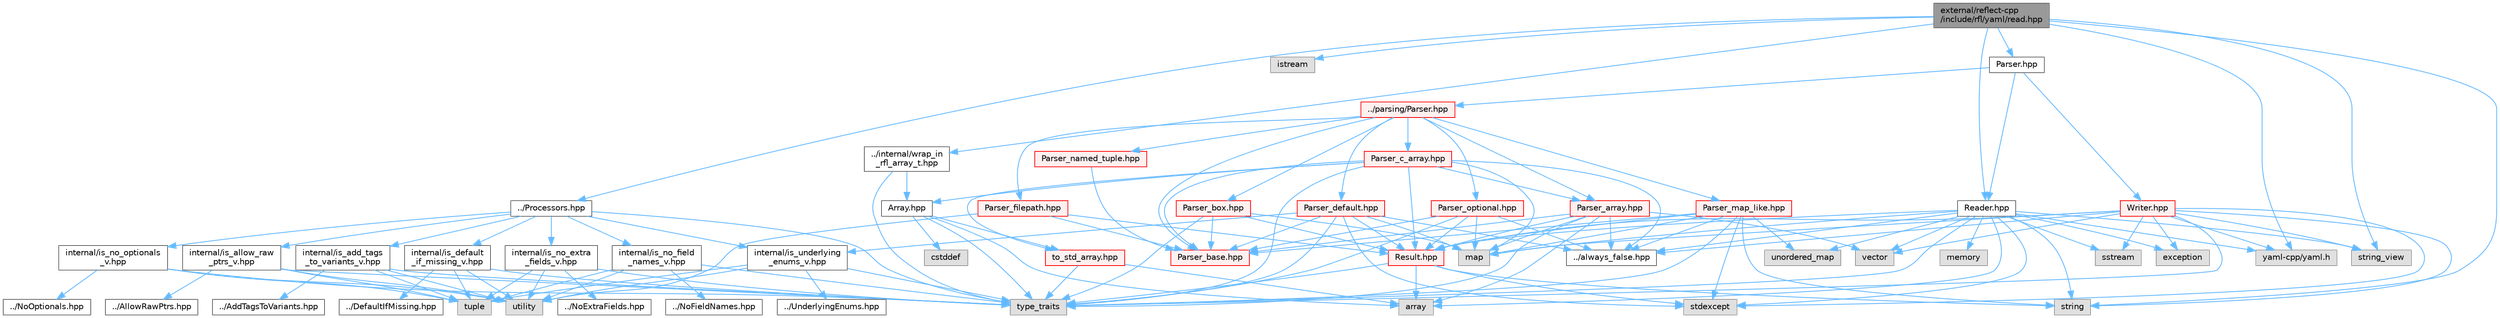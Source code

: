 digraph "external/reflect-cpp/include/rfl/yaml/read.hpp"
{
 // LATEX_PDF_SIZE
  bgcolor="transparent";
  edge [fontname=Helvetica,fontsize=10,labelfontname=Helvetica,labelfontsize=10];
  node [fontname=Helvetica,fontsize=10,shape=box,height=0.2,width=0.4];
  Node1 [id="Node000001",label="external/reflect-cpp\l/include/rfl/yaml/read.hpp",height=0.2,width=0.4,color="gray40", fillcolor="grey60", style="filled", fontcolor="black",tooltip=" "];
  Node1 -> Node2 [id="edge1_Node000001_Node000002",color="steelblue1",style="solid",tooltip=" "];
  Node2 [id="Node000002",label="yaml-cpp/yaml.h",height=0.2,width=0.4,color="grey60", fillcolor="#E0E0E0", style="filled",tooltip=" "];
  Node1 -> Node3 [id="edge2_Node000001_Node000003",color="steelblue1",style="solid",tooltip=" "];
  Node3 [id="Node000003",label="istream",height=0.2,width=0.4,color="grey60", fillcolor="#E0E0E0", style="filled",tooltip=" "];
  Node1 -> Node4 [id="edge3_Node000001_Node000004",color="steelblue1",style="solid",tooltip=" "];
  Node4 [id="Node000004",label="string",height=0.2,width=0.4,color="grey60", fillcolor="#E0E0E0", style="filled",tooltip=" "];
  Node1 -> Node5 [id="edge4_Node000001_Node000005",color="steelblue1",style="solid",tooltip=" "];
  Node5 [id="Node000005",label="string_view",height=0.2,width=0.4,color="grey60", fillcolor="#E0E0E0", style="filled",tooltip=" "];
  Node1 -> Node6 [id="edge5_Node000001_Node000006",color="steelblue1",style="solid",tooltip=" "];
  Node6 [id="Node000006",label="../Processors.hpp",height=0.2,width=0.4,color="grey40", fillcolor="white", style="filled",URL="$_processors_8hpp.html",tooltip=" "];
  Node6 -> Node7 [id="edge6_Node000006_Node000007",color="steelblue1",style="solid",tooltip=" "];
  Node7 [id="Node000007",label="type_traits",height=0.2,width=0.4,color="grey60", fillcolor="#E0E0E0", style="filled",tooltip=" "];
  Node6 -> Node8 [id="edge7_Node000006_Node000008",color="steelblue1",style="solid",tooltip=" "];
  Node8 [id="Node000008",label="internal/is_add_tags\l_to_variants_v.hpp",height=0.2,width=0.4,color="grey40", fillcolor="white", style="filled",URL="$is__add__tags__to__variants__v_8hpp.html",tooltip=" "];
  Node8 -> Node9 [id="edge8_Node000008_Node000009",color="steelblue1",style="solid",tooltip=" "];
  Node9 [id="Node000009",label="tuple",height=0.2,width=0.4,color="grey60", fillcolor="#E0E0E0", style="filled",tooltip=" "];
  Node8 -> Node7 [id="edge9_Node000008_Node000007",color="steelblue1",style="solid",tooltip=" "];
  Node8 -> Node10 [id="edge10_Node000008_Node000010",color="steelblue1",style="solid",tooltip=" "];
  Node10 [id="Node000010",label="utility",height=0.2,width=0.4,color="grey60", fillcolor="#E0E0E0", style="filled",tooltip=" "];
  Node8 -> Node11 [id="edge11_Node000008_Node000011",color="steelblue1",style="solid",tooltip=" "];
  Node11 [id="Node000011",label="../AddTagsToVariants.hpp",height=0.2,width=0.4,color="grey40", fillcolor="white", style="filled",URL="$_add_tags_to_variants_8hpp.html",tooltip=" "];
  Node6 -> Node12 [id="edge12_Node000006_Node000012",color="steelblue1",style="solid",tooltip=" "];
  Node12 [id="Node000012",label="internal/is_allow_raw\l_ptrs_v.hpp",height=0.2,width=0.4,color="grey40", fillcolor="white", style="filled",URL="$is__allow__raw__ptrs__v_8hpp.html",tooltip=" "];
  Node12 -> Node9 [id="edge13_Node000012_Node000009",color="steelblue1",style="solid",tooltip=" "];
  Node12 -> Node7 [id="edge14_Node000012_Node000007",color="steelblue1",style="solid",tooltip=" "];
  Node12 -> Node10 [id="edge15_Node000012_Node000010",color="steelblue1",style="solid",tooltip=" "];
  Node12 -> Node13 [id="edge16_Node000012_Node000013",color="steelblue1",style="solid",tooltip=" "];
  Node13 [id="Node000013",label="../AllowRawPtrs.hpp",height=0.2,width=0.4,color="grey40", fillcolor="white", style="filled",URL="$_allow_raw_ptrs_8hpp.html",tooltip=" "];
  Node6 -> Node14 [id="edge17_Node000006_Node000014",color="steelblue1",style="solid",tooltip=" "];
  Node14 [id="Node000014",label="internal/is_default\l_if_missing_v.hpp",height=0.2,width=0.4,color="grey40", fillcolor="white", style="filled",URL="$is__default__if__missing__v_8hpp.html",tooltip=" "];
  Node14 -> Node9 [id="edge18_Node000014_Node000009",color="steelblue1",style="solid",tooltip=" "];
  Node14 -> Node7 [id="edge19_Node000014_Node000007",color="steelblue1",style="solid",tooltip=" "];
  Node14 -> Node10 [id="edge20_Node000014_Node000010",color="steelblue1",style="solid",tooltip=" "];
  Node14 -> Node15 [id="edge21_Node000014_Node000015",color="steelblue1",style="solid",tooltip=" "];
  Node15 [id="Node000015",label="../DefaultIfMissing.hpp",height=0.2,width=0.4,color="grey40", fillcolor="white", style="filled",URL="$_default_if_missing_8hpp.html",tooltip=" "];
  Node6 -> Node16 [id="edge22_Node000006_Node000016",color="steelblue1",style="solid",tooltip=" "];
  Node16 [id="Node000016",label="internal/is_no_extra\l_fields_v.hpp",height=0.2,width=0.4,color="grey40", fillcolor="white", style="filled",URL="$is__no__extra__fields__v_8hpp.html",tooltip=" "];
  Node16 -> Node9 [id="edge23_Node000016_Node000009",color="steelblue1",style="solid",tooltip=" "];
  Node16 -> Node7 [id="edge24_Node000016_Node000007",color="steelblue1",style="solid",tooltip=" "];
  Node16 -> Node10 [id="edge25_Node000016_Node000010",color="steelblue1",style="solid",tooltip=" "];
  Node16 -> Node17 [id="edge26_Node000016_Node000017",color="steelblue1",style="solid",tooltip=" "];
  Node17 [id="Node000017",label="../NoExtraFields.hpp",height=0.2,width=0.4,color="grey40", fillcolor="white", style="filled",URL="$_no_extra_fields_8hpp.html",tooltip=" "];
  Node6 -> Node18 [id="edge27_Node000006_Node000018",color="steelblue1",style="solid",tooltip=" "];
  Node18 [id="Node000018",label="internal/is_no_field\l_names_v.hpp",height=0.2,width=0.4,color="grey40", fillcolor="white", style="filled",URL="$is__no__field__names__v_8hpp.html",tooltip=" "];
  Node18 -> Node9 [id="edge28_Node000018_Node000009",color="steelblue1",style="solid",tooltip=" "];
  Node18 -> Node7 [id="edge29_Node000018_Node000007",color="steelblue1",style="solid",tooltip=" "];
  Node18 -> Node10 [id="edge30_Node000018_Node000010",color="steelblue1",style="solid",tooltip=" "];
  Node18 -> Node19 [id="edge31_Node000018_Node000019",color="steelblue1",style="solid",tooltip=" "];
  Node19 [id="Node000019",label="../NoFieldNames.hpp",height=0.2,width=0.4,color="grey40", fillcolor="white", style="filled",URL="$_no_field_names_8hpp.html",tooltip=" "];
  Node6 -> Node20 [id="edge32_Node000006_Node000020",color="steelblue1",style="solid",tooltip=" "];
  Node20 [id="Node000020",label="internal/is_no_optionals\l_v.hpp",height=0.2,width=0.4,color="grey40", fillcolor="white", style="filled",URL="$is__no__optionals__v_8hpp.html",tooltip=" "];
  Node20 -> Node9 [id="edge33_Node000020_Node000009",color="steelblue1",style="solid",tooltip=" "];
  Node20 -> Node7 [id="edge34_Node000020_Node000007",color="steelblue1",style="solid",tooltip=" "];
  Node20 -> Node10 [id="edge35_Node000020_Node000010",color="steelblue1",style="solid",tooltip=" "];
  Node20 -> Node21 [id="edge36_Node000020_Node000021",color="steelblue1",style="solid",tooltip=" "];
  Node21 [id="Node000021",label="../NoOptionals.hpp",height=0.2,width=0.4,color="grey40", fillcolor="white", style="filled",URL="$_no_optionals_8hpp.html",tooltip=" "];
  Node6 -> Node22 [id="edge37_Node000006_Node000022",color="steelblue1",style="solid",tooltip=" "];
  Node22 [id="Node000022",label="internal/is_underlying\l_enums_v.hpp",height=0.2,width=0.4,color="grey40", fillcolor="white", style="filled",URL="$is__underlying__enums__v_8hpp.html",tooltip=" "];
  Node22 -> Node9 [id="edge38_Node000022_Node000009",color="steelblue1",style="solid",tooltip=" "];
  Node22 -> Node7 [id="edge39_Node000022_Node000007",color="steelblue1",style="solid",tooltip=" "];
  Node22 -> Node10 [id="edge40_Node000022_Node000010",color="steelblue1",style="solid",tooltip=" "];
  Node22 -> Node23 [id="edge41_Node000022_Node000023",color="steelblue1",style="solid",tooltip=" "];
  Node23 [id="Node000023",label="../UnderlyingEnums.hpp",height=0.2,width=0.4,color="grey40", fillcolor="white", style="filled",URL="$_underlying_enums_8hpp.html",tooltip=" "];
  Node1 -> Node24 [id="edge42_Node000001_Node000024",color="steelblue1",style="solid",tooltip=" "];
  Node24 [id="Node000024",label="../internal/wrap_in\l_rfl_array_t.hpp",height=0.2,width=0.4,color="grey40", fillcolor="white", style="filled",URL="$wrap__in__rfl__array__t_8hpp.html",tooltip=" "];
  Node24 -> Node7 [id="edge43_Node000024_Node000007",color="steelblue1",style="solid",tooltip=" "];
  Node24 -> Node25 [id="edge44_Node000024_Node000025",color="steelblue1",style="solid",tooltip=" "];
  Node25 [id="Node000025",label="Array.hpp",height=0.2,width=0.4,color="grey40", fillcolor="white", style="filled",URL="$_array_8hpp.html",tooltip=" "];
  Node25 -> Node26 [id="edge45_Node000025_Node000026",color="steelblue1",style="solid",tooltip=" "];
  Node26 [id="Node000026",label="array",height=0.2,width=0.4,color="grey60", fillcolor="#E0E0E0", style="filled",tooltip=" "];
  Node25 -> Node27 [id="edge46_Node000025_Node000027",color="steelblue1",style="solid",tooltip=" "];
  Node27 [id="Node000027",label="cstddef",height=0.2,width=0.4,color="grey60", fillcolor="#E0E0E0", style="filled",tooltip=" "];
  Node25 -> Node7 [id="edge47_Node000025_Node000007",color="steelblue1",style="solid",tooltip=" "];
  Node25 -> Node28 [id="edge48_Node000025_Node000028",color="steelblue1",style="solid",tooltip=" "];
  Node28 [id="Node000028",label="to_std_array.hpp",height=0.2,width=0.4,color="red", fillcolor="#FFF0F0", style="filled",URL="$to__std__array_8hpp.html",tooltip=" "];
  Node28 -> Node26 [id="edge49_Node000028_Node000026",color="steelblue1",style="solid",tooltip=" "];
  Node28 -> Node7 [id="edge50_Node000028_Node000007",color="steelblue1",style="solid",tooltip=" "];
  Node1 -> Node30 [id="edge51_Node000001_Node000030",color="steelblue1",style="solid",tooltip=" "];
  Node30 [id="Node000030",label="Parser.hpp",height=0.2,width=0.4,color="grey40", fillcolor="white", style="filled",URL="$yaml_2_parser_8hpp.html",tooltip=" "];
  Node30 -> Node31 [id="edge52_Node000030_Node000031",color="steelblue1",style="solid",tooltip=" "];
  Node31 [id="Node000031",label="../parsing/Parser.hpp",height=0.2,width=0.4,color="red", fillcolor="#FFF0F0", style="filled",URL="$parsing_2_parser_8hpp.html",tooltip=" "];
  Node31 -> Node32 [id="edge53_Node000031_Node000032",color="steelblue1",style="solid",tooltip=" "];
  Node32 [id="Node000032",label="Parser_array.hpp",height=0.2,width=0.4,color="red", fillcolor="#FFF0F0", style="filled",URL="$_parser__array_8hpp.html",tooltip=" "];
  Node32 -> Node26 [id="edge54_Node000032_Node000026",color="steelblue1",style="solid",tooltip=" "];
  Node32 -> Node34 [id="edge55_Node000032_Node000034",color="steelblue1",style="solid",tooltip=" "];
  Node34 [id="Node000034",label="map",height=0.2,width=0.4,color="grey60", fillcolor="#E0E0E0", style="filled",tooltip=" "];
  Node32 -> Node7 [id="edge56_Node000032_Node000007",color="steelblue1",style="solid",tooltip=" "];
  Node32 -> Node35 [id="edge57_Node000032_Node000035",color="steelblue1",style="solid",tooltip=" "];
  Node35 [id="Node000035",label="vector",height=0.2,width=0.4,color="grey60", fillcolor="#E0E0E0", style="filled",tooltip=" "];
  Node32 -> Node39 [id="edge58_Node000032_Node000039",color="steelblue1",style="solid",tooltip=" "];
  Node39 [id="Node000039",label="Result.hpp",height=0.2,width=0.4,color="red", fillcolor="#FFF0F0", style="filled",URL="$_result_8hpp.html",tooltip=" "];
  Node39 -> Node26 [id="edge59_Node000039_Node000026",color="steelblue1",style="solid",tooltip=" "];
  Node39 -> Node38 [id="edge60_Node000039_Node000038",color="steelblue1",style="solid",tooltip=" "];
  Node38 [id="Node000038",label="stdexcept",height=0.2,width=0.4,color="grey60", fillcolor="#E0E0E0", style="filled",tooltip=" "];
  Node39 -> Node4 [id="edge61_Node000039_Node000004",color="steelblue1",style="solid",tooltip=" "];
  Node39 -> Node7 [id="edge62_Node000039_Node000007",color="steelblue1",style="solid",tooltip=" "];
  Node32 -> Node45 [id="edge63_Node000032_Node000045",color="steelblue1",style="solid",tooltip=" "];
  Node45 [id="Node000045",label="../always_false.hpp",height=0.2,width=0.4,color="grey40", fillcolor="white", style="filled",URL="$always__false_8hpp.html",tooltip=" "];
  Node32 -> Node49 [id="edge64_Node000032_Node000049",color="steelblue1",style="solid",tooltip=" "];
  Node49 [id="Node000049",label="Parser_base.hpp",height=0.2,width=0.4,color="red", fillcolor="#FFF0F0", style="filled",URL="$_parser__base_8hpp.html",tooltip=" "];
  Node31 -> Node49 [id="edge65_Node000031_Node000049",color="steelblue1",style="solid",tooltip=" "];
  Node31 -> Node80 [id="edge66_Node000031_Node000080",color="steelblue1",style="solid",tooltip=" "];
  Node80 [id="Node000080",label="Parser_box.hpp",height=0.2,width=0.4,color="red", fillcolor="#FFF0F0", style="filled",URL="$_parser__box_8hpp.html",tooltip=" "];
  Node80 -> Node34 [id="edge67_Node000080_Node000034",color="steelblue1",style="solid",tooltip=" "];
  Node80 -> Node7 [id="edge68_Node000080_Node000007",color="steelblue1",style="solid",tooltip=" "];
  Node80 -> Node39 [id="edge69_Node000080_Node000039",color="steelblue1",style="solid",tooltip=" "];
  Node80 -> Node49 [id="edge70_Node000080_Node000049",color="steelblue1",style="solid",tooltip=" "];
  Node31 -> Node82 [id="edge71_Node000031_Node000082",color="steelblue1",style="solid",tooltip=" "];
  Node82 [id="Node000082",label="Parser_c_array.hpp",height=0.2,width=0.4,color="red", fillcolor="#FFF0F0", style="filled",URL="$_parser__c__array_8hpp.html",tooltip=" "];
  Node82 -> Node34 [id="edge72_Node000082_Node000034",color="steelblue1",style="solid",tooltip=" "];
  Node82 -> Node7 [id="edge73_Node000082_Node000007",color="steelblue1",style="solid",tooltip=" "];
  Node82 -> Node39 [id="edge74_Node000082_Node000039",color="steelblue1",style="solid",tooltip=" "];
  Node82 -> Node45 [id="edge75_Node000082_Node000045",color="steelblue1",style="solid",tooltip=" "];
  Node82 -> Node25 [id="edge76_Node000082_Node000025",color="steelblue1",style="solid",tooltip=" "];
  Node82 -> Node28 [id="edge77_Node000082_Node000028",color="steelblue1",style="solid",tooltip=" "];
  Node82 -> Node32 [id="edge78_Node000082_Node000032",color="steelblue1",style="solid",tooltip=" "];
  Node82 -> Node49 [id="edge79_Node000082_Node000049",color="steelblue1",style="solid",tooltip=" "];
  Node31 -> Node83 [id="edge80_Node000031_Node000083",color="steelblue1",style="solid",tooltip=" "];
  Node83 [id="Node000083",label="Parser_default.hpp",height=0.2,width=0.4,color="red", fillcolor="#FFF0F0", style="filled",URL="$_parser__default_8hpp.html",tooltip=" "];
  Node83 -> Node34 [id="edge81_Node000083_Node000034",color="steelblue1",style="solid",tooltip=" "];
  Node83 -> Node38 [id="edge82_Node000083_Node000038",color="steelblue1",style="solid",tooltip=" "];
  Node83 -> Node7 [id="edge83_Node000083_Node000007",color="steelblue1",style="solid",tooltip=" "];
  Node83 -> Node39 [id="edge84_Node000083_Node000039",color="steelblue1",style="solid",tooltip=" "];
  Node83 -> Node45 [id="edge85_Node000083_Node000045",color="steelblue1",style="solid",tooltip=" "];
  Node83 -> Node22 [id="edge86_Node000083_Node000022",color="steelblue1",style="solid",tooltip=" "];
  Node83 -> Node49 [id="edge87_Node000083_Node000049",color="steelblue1",style="solid",tooltip=" "];
  Node31 -> Node171 [id="edge88_Node000031_Node000171",color="steelblue1",style="solid",tooltip=" "];
  Node171 [id="Node000171",label="Parser_filepath.hpp",height=0.2,width=0.4,color="red", fillcolor="#FFF0F0", style="filled",URL="$_parser__filepath_8hpp.html",tooltip=" "];
  Node171 -> Node10 [id="edge89_Node000171_Node000010",color="steelblue1",style="solid",tooltip=" "];
  Node171 -> Node39 [id="edge90_Node000171_Node000039",color="steelblue1",style="solid",tooltip=" "];
  Node171 -> Node49 [id="edge91_Node000171_Node000049",color="steelblue1",style="solid",tooltip=" "];
  Node31 -> Node173 [id="edge92_Node000031_Node000173",color="steelblue1",style="solid",tooltip=" "];
  Node173 [id="Node000173",label="Parser_map_like.hpp",height=0.2,width=0.4,color="red", fillcolor="#FFF0F0", style="filled",URL="$_parser__map__like_8hpp.html",tooltip=" "];
  Node173 -> Node34 [id="edge93_Node000173_Node000034",color="steelblue1",style="solid",tooltip=" "];
  Node173 -> Node38 [id="edge94_Node000173_Node000038",color="steelblue1",style="solid",tooltip=" "];
  Node173 -> Node4 [id="edge95_Node000173_Node000004",color="steelblue1",style="solid",tooltip=" "];
  Node173 -> Node7 [id="edge96_Node000173_Node000007",color="steelblue1",style="solid",tooltip=" "];
  Node173 -> Node174 [id="edge97_Node000173_Node000174",color="steelblue1",style="solid",tooltip=" "];
  Node174 [id="Node000174",label="unordered_map",height=0.2,width=0.4,color="grey60", fillcolor="#E0E0E0", style="filled",tooltip=" "];
  Node173 -> Node39 [id="edge98_Node000173_Node000039",color="steelblue1",style="solid",tooltip=" "];
  Node173 -> Node45 [id="edge99_Node000173_Node000045",color="steelblue1",style="solid",tooltip=" "];
  Node173 -> Node49 [id="edge100_Node000173_Node000049",color="steelblue1",style="solid",tooltip=" "];
  Node31 -> Node179 [id="edge101_Node000031_Node000179",color="steelblue1",style="solid",tooltip=" "];
  Node179 [id="Node000179",label="Parser_named_tuple.hpp",height=0.2,width=0.4,color="red", fillcolor="#FFF0F0", style="filled",URL="$_parser__named__tuple_8hpp.html",tooltip=" "];
  Node179 -> Node49 [id="edge102_Node000179_Node000049",color="steelblue1",style="solid",tooltip=" "];
  Node31 -> Node201 [id="edge103_Node000031_Node000201",color="steelblue1",style="solid",tooltip=" "];
  Node201 [id="Node000201",label="Parser_optional.hpp",height=0.2,width=0.4,color="red", fillcolor="#FFF0F0", style="filled",URL="$_parser__optional_8hpp.html",tooltip=" "];
  Node201 -> Node34 [id="edge104_Node000201_Node000034",color="steelblue1",style="solid",tooltip=" "];
  Node201 -> Node7 [id="edge105_Node000201_Node000007",color="steelblue1",style="solid",tooltip=" "];
  Node201 -> Node39 [id="edge106_Node000201_Node000039",color="steelblue1",style="solid",tooltip=" "];
  Node201 -> Node45 [id="edge107_Node000201_Node000045",color="steelblue1",style="solid",tooltip=" "];
  Node201 -> Node49 [id="edge108_Node000201_Node000049",color="steelblue1",style="solid",tooltip=" "];
  Node30 -> Node246 [id="edge109_Node000030_Node000246",color="steelblue1",style="solid",tooltip=" "];
  Node246 [id="Node000246",label="Reader.hpp",height=0.2,width=0.4,color="grey40", fillcolor="white", style="filled",URL="$yaml_2_reader_8hpp.html",tooltip=" "];
  Node246 -> Node2 [id="edge110_Node000246_Node000002",color="steelblue1",style="solid",tooltip=" "];
  Node246 -> Node26 [id="edge111_Node000246_Node000026",color="steelblue1",style="solid",tooltip=" "];
  Node246 -> Node247 [id="edge112_Node000246_Node000247",color="steelblue1",style="solid",tooltip=" "];
  Node247 [id="Node000247",label="exception",height=0.2,width=0.4,color="grey60", fillcolor="#E0E0E0", style="filled",tooltip=" "];
  Node246 -> Node34 [id="edge113_Node000246_Node000034",color="steelblue1",style="solid",tooltip=" "];
  Node246 -> Node37 [id="edge114_Node000246_Node000037",color="steelblue1",style="solid",tooltip=" "];
  Node37 [id="Node000037",label="memory",height=0.2,width=0.4,color="grey60", fillcolor="#E0E0E0", style="filled",tooltip=" "];
  Node246 -> Node178 [id="edge115_Node000246_Node000178",color="steelblue1",style="solid",tooltip=" "];
  Node178 [id="Node000178",label="sstream",height=0.2,width=0.4,color="grey60", fillcolor="#E0E0E0", style="filled",tooltip=" "];
  Node246 -> Node38 [id="edge116_Node000246_Node000038",color="steelblue1",style="solid",tooltip=" "];
  Node246 -> Node4 [id="edge117_Node000246_Node000004",color="steelblue1",style="solid",tooltip=" "];
  Node246 -> Node5 [id="edge118_Node000246_Node000005",color="steelblue1",style="solid",tooltip=" "];
  Node246 -> Node7 [id="edge119_Node000246_Node000007",color="steelblue1",style="solid",tooltip=" "];
  Node246 -> Node174 [id="edge120_Node000246_Node000174",color="steelblue1",style="solid",tooltip=" "];
  Node246 -> Node35 [id="edge121_Node000246_Node000035",color="steelblue1",style="solid",tooltip=" "];
  Node246 -> Node39 [id="edge122_Node000246_Node000039",color="steelblue1",style="solid",tooltip=" "];
  Node246 -> Node45 [id="edge123_Node000246_Node000045",color="steelblue1",style="solid",tooltip=" "];
  Node30 -> Node248 [id="edge124_Node000030_Node000248",color="steelblue1",style="solid",tooltip=" "];
  Node248 [id="Node000248",label="Writer.hpp",height=0.2,width=0.4,color="red", fillcolor="#FFF0F0", style="filled",URL="$yaml_2_writer_8hpp.html",tooltip=" "];
  Node248 -> Node2 [id="edge125_Node000248_Node000002",color="steelblue1",style="solid",tooltip=" "];
  Node248 -> Node247 [id="edge126_Node000248_Node000247",color="steelblue1",style="solid",tooltip=" "];
  Node248 -> Node34 [id="edge127_Node000248_Node000034",color="steelblue1",style="solid",tooltip=" "];
  Node248 -> Node178 [id="edge128_Node000248_Node000178",color="steelblue1",style="solid",tooltip=" "];
  Node248 -> Node38 [id="edge129_Node000248_Node000038",color="steelblue1",style="solid",tooltip=" "];
  Node248 -> Node4 [id="edge130_Node000248_Node000004",color="steelblue1",style="solid",tooltip=" "];
  Node248 -> Node5 [id="edge131_Node000248_Node000005",color="steelblue1",style="solid",tooltip=" "];
  Node248 -> Node7 [id="edge132_Node000248_Node000007",color="steelblue1",style="solid",tooltip=" "];
  Node248 -> Node35 [id="edge133_Node000248_Node000035",color="steelblue1",style="solid",tooltip=" "];
  Node248 -> Node39 [id="edge134_Node000248_Node000039",color="steelblue1",style="solid",tooltip=" "];
  Node248 -> Node45 [id="edge135_Node000248_Node000045",color="steelblue1",style="solid",tooltip=" "];
  Node1 -> Node246 [id="edge136_Node000001_Node000246",color="steelblue1",style="solid",tooltip=" "];
}
